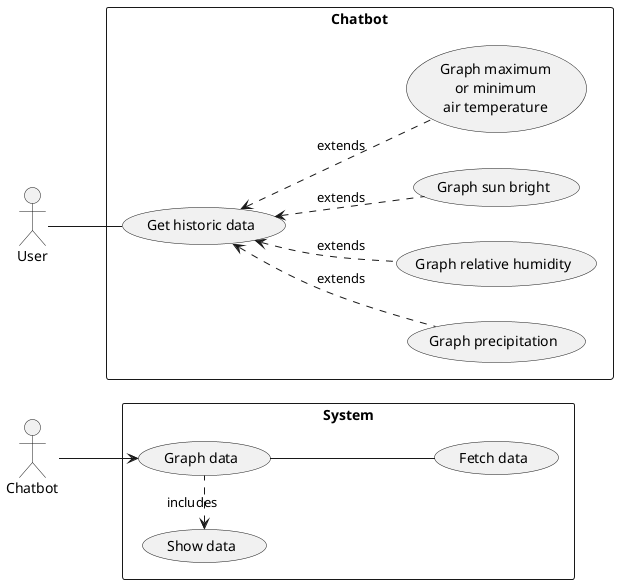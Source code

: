 @startuml
'https://plantuml.com/use-case-diagram
left to right direction
skinparam packageStyle rect

actor Chatbot as chat
actor User as user

package Chatbot{
    (Graph precipitation) as prec
    (Graph relative humidity) as rhum
    (Graph sun bright) as sbright
    (Graph maximum\nor minimum\nair temperature) as (temp)

    (Get historic data) as historic

    user -- historic

    historic <.. prec :extends
    historic <.. rhum :extends
    historic <.. sbright :extends
    historic <.. temp :extends
}

package System{
    (Graph data) as graph
    (Show data) as show_data
    (Fetch data) as fetch

    show_data <. graph :includes
    graph -- fetch
}

chat --> graph
@enduml